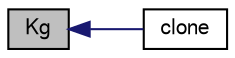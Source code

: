digraph "Kg"
{
  bgcolor="transparent";
  edge [fontname="FreeSans",fontsize="10",labelfontname="FreeSans",labelfontsize="10"];
  node [fontname="FreeSans",fontsize="10",shape=record];
  rankdir="LR";
  Node129 [label="Kg",height=0.2,width=0.4,color="black", fillcolor="grey75", style="filled", fontcolor="black"];
  Node129 -> Node130 [dir="back",color="midnightblue",fontsize="10",style="solid",fontname="FreeSans"];
  Node130 [label="clone",height=0.2,width=0.4,color="black",URL="$a29854.html#af022e70d5b5476192357f6bf43a14f37",tooltip="Construct and return clone. "];
}

